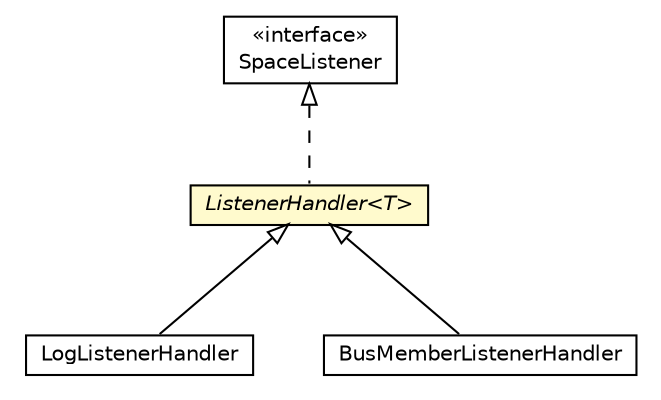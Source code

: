 #!/usr/local/bin/dot
#
# Class diagram 
# Generated by UMLGraph version R5_6-24-gf6e263 (http://www.umlgraph.org/)
#

digraph G {
	edge [fontname="Helvetica",fontsize=10,labelfontname="Helvetica",labelfontsize=10];
	node [fontname="Helvetica",fontsize=10,shape=plaintext];
	nodesep=0.25;
	ranksep=0.5;
	// org.universAAL.middleware.managers.api.SpaceListener
	c242338 [label=<<table title="org.universAAL.middleware.managers.api.SpaceListener" border="0" cellborder="1" cellspacing="0" cellpadding="2" port="p" href="../../api/SpaceListener.html">
		<tr><td><table border="0" cellspacing="0" cellpadding="1">
<tr><td align="center" balign="center"> &#171;interface&#187; </td></tr>
<tr><td align="center" balign="center"> SpaceListener </td></tr>
		</table></td></tr>
		</table>>, URL="../../api/SpaceListener.html", fontname="Helvetica", fontcolor="black", fontsize=10.0];
	// org.universAAL.middleware.managers.distributedmw.impl.ListenerHandler<T>
	c242580 [label=<<table title="org.universAAL.middleware.managers.distributedmw.impl.ListenerHandler" border="0" cellborder="1" cellspacing="0" cellpadding="2" port="p" bgcolor="lemonChiffon" href="./ListenerHandler.html">
		<tr><td><table border="0" cellspacing="0" cellpadding="1">
<tr><td align="center" balign="center"><font face="Helvetica-Oblique"> ListenerHandler&lt;T&gt; </font></td></tr>
		</table></td></tr>
		</table>>, URL="./ListenerHandler.html", fontname="Helvetica", fontcolor="black", fontsize=10.0];
	// org.universAAL.middleware.managers.distributedmw.impl.LogListenerHandler
	c242582 [label=<<table title="org.universAAL.middleware.managers.distributedmw.impl.LogListenerHandler" border="0" cellborder="1" cellspacing="0" cellpadding="2" port="p" href="./LogListenerHandler.html">
		<tr><td><table border="0" cellspacing="0" cellpadding="1">
<tr><td align="center" balign="center"> LogListenerHandler </td></tr>
		</table></td></tr>
		</table>>, URL="./LogListenerHandler.html", fontname="Helvetica", fontcolor="black", fontsize=10.0];
	// org.universAAL.middleware.managers.distributedmw.impl.BusMemberListenerHandler
	c242586 [label=<<table title="org.universAAL.middleware.managers.distributedmw.impl.BusMemberListenerHandler" border="0" cellborder="1" cellspacing="0" cellpadding="2" port="p" href="./BusMemberListenerHandler.html">
		<tr><td><table border="0" cellspacing="0" cellpadding="1">
<tr><td align="center" balign="center"> BusMemberListenerHandler </td></tr>
		</table></td></tr>
		</table>>, URL="./BusMemberListenerHandler.html", fontname="Helvetica", fontcolor="black", fontsize=10.0];
	//org.universAAL.middleware.managers.distributedmw.impl.ListenerHandler<T> implements org.universAAL.middleware.managers.api.SpaceListener
	c242338:p -> c242580:p [dir=back,arrowtail=empty,style=dashed];
	//org.universAAL.middleware.managers.distributedmw.impl.LogListenerHandler extends org.universAAL.middleware.managers.distributedmw.impl.ListenerHandler<org.universAAL.middleware.managers.distributedmw.api.DistributedLogListener>
	c242580:p -> c242582:p [dir=back,arrowtail=empty];
	//org.universAAL.middleware.managers.distributedmw.impl.BusMemberListenerHandler extends org.universAAL.middleware.managers.distributedmw.impl.ListenerHandler<org.universAAL.middleware.managers.distributedmw.api.DistributedBusMemberListener>
	c242580:p -> c242586:p [dir=back,arrowtail=empty];
}

